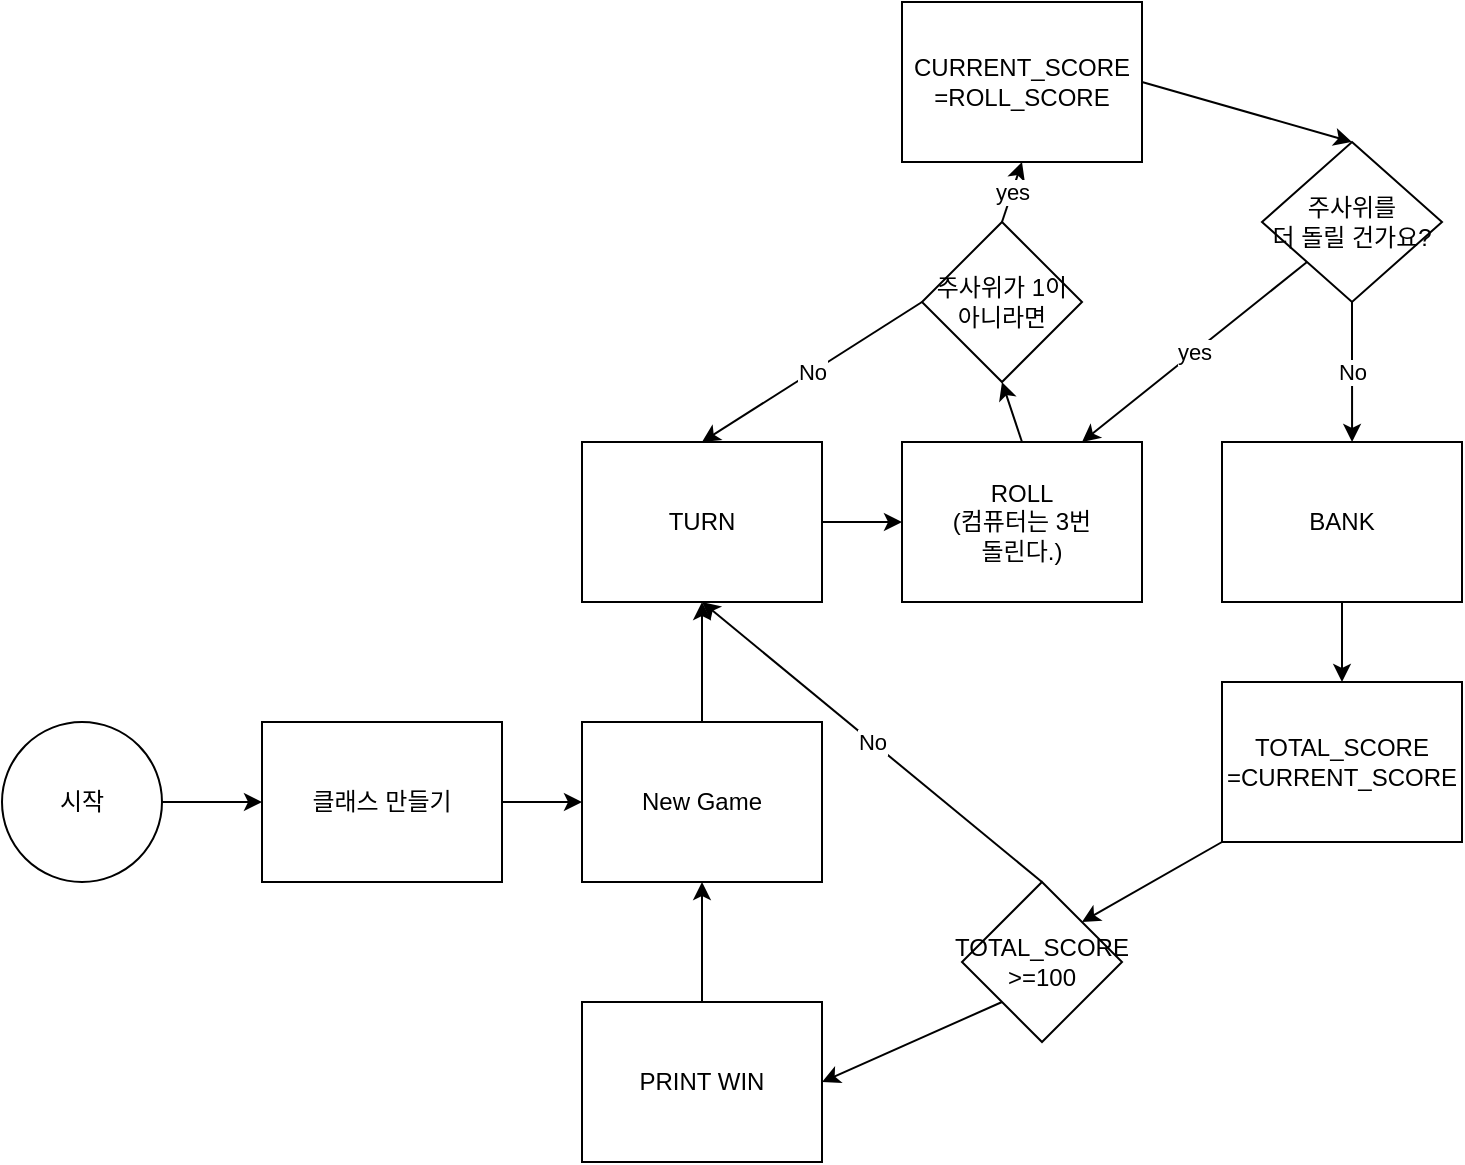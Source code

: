 <mxfile>
    <diagram id="Kb1-32yIySeL2KsvJAzZ" name="Page-1">
        <mxGraphModel dx="1300" dy="722" grid="1" gridSize="10" guides="1" tooltips="1" connect="1" arrows="1" fold="1" page="1" pageScale="1" pageWidth="850" pageHeight="1100" math="0" shadow="0">
            <root>
                <mxCell id="0"/>
                <mxCell id="1" parent="0"/>
                <mxCell id="7" style="edgeStyle=none;html=1;entryX=0;entryY=0.5;entryDx=0;entryDy=0;" edge="1" parent="1" source="2" target="3">
                    <mxGeometry relative="1" as="geometry"/>
                </mxCell>
                <mxCell id="2" value="시작" style="ellipse;whiteSpace=wrap;html=1;aspect=fixed;" vertex="1" parent="1">
                    <mxGeometry x="20" y="390" width="80" height="80" as="geometry"/>
                </mxCell>
                <mxCell id="8" style="edgeStyle=none;html=1;exitX=1;exitY=0.5;exitDx=0;exitDy=0;entryX=0;entryY=0.5;entryDx=0;entryDy=0;" edge="1" parent="1" source="3" target="4">
                    <mxGeometry relative="1" as="geometry"/>
                </mxCell>
                <mxCell id="3" value="클래스 만들기" style="rounded=0;whiteSpace=wrap;html=1;" vertex="1" parent="1">
                    <mxGeometry x="150" y="390" width="120" height="80" as="geometry"/>
                </mxCell>
                <mxCell id="9" style="edgeStyle=none;html=1;exitX=0.5;exitY=0;exitDx=0;exitDy=0;entryX=0.5;entryY=1;entryDx=0;entryDy=0;" edge="1" parent="1" source="4" target="11">
                    <mxGeometry relative="1" as="geometry"/>
                </mxCell>
                <mxCell id="4" value="New Game" style="rounded=0;whiteSpace=wrap;html=1;" vertex="1" parent="1">
                    <mxGeometry x="310" y="390" width="120" height="80" as="geometry"/>
                </mxCell>
                <mxCell id="10" style="edgeStyle=none;html=1;exitX=0.5;exitY=0;exitDx=0;exitDy=0;entryX=0.5;entryY=1;entryDx=0;entryDy=0;" edge="1" parent="1" source="5" target="14">
                    <mxGeometry relative="1" as="geometry"/>
                </mxCell>
                <mxCell id="5" value="ROLL&lt;br&gt;(컴퓨터는 3번 &lt;br&gt;돌린다.)" style="rounded=0;whiteSpace=wrap;html=1;" vertex="1" parent="1">
                    <mxGeometry x="470" y="250" width="120" height="80" as="geometry"/>
                </mxCell>
                <mxCell id="27" style="edgeStyle=none;html=1;exitX=0.5;exitY=1;exitDx=0;exitDy=0;entryX=0.5;entryY=0;entryDx=0;entryDy=0;" edge="1" parent="1" source="6" target="26">
                    <mxGeometry relative="1" as="geometry"/>
                </mxCell>
                <mxCell id="6" value="BANK" style="rounded=0;whiteSpace=wrap;html=1;" vertex="1" parent="1">
                    <mxGeometry x="630" y="250" width="120" height="80" as="geometry"/>
                </mxCell>
                <mxCell id="12" style="edgeStyle=none;html=1;exitX=1;exitY=0.5;exitDx=0;exitDy=0;entryX=0;entryY=0.5;entryDx=0;entryDy=0;" edge="1" parent="1" source="11" target="5">
                    <mxGeometry relative="1" as="geometry"/>
                </mxCell>
                <mxCell id="11" value="TURN" style="rounded=0;whiteSpace=wrap;html=1;" vertex="1" parent="1">
                    <mxGeometry x="310" y="250" width="120" height="80" as="geometry"/>
                </mxCell>
                <mxCell id="16" value="yes" style="edgeStyle=none;html=1;exitX=0.5;exitY=0;exitDx=0;exitDy=0;entryX=0.5;entryY=1;entryDx=0;entryDy=0;" edge="1" parent="1" source="14" target="15">
                    <mxGeometry relative="1" as="geometry"/>
                </mxCell>
                <mxCell id="19" value="No" style="edgeStyle=none;html=1;entryX=0.5;entryY=0;entryDx=0;entryDy=0;exitX=0;exitY=0.5;exitDx=0;exitDy=0;" edge="1" parent="1" source="14" target="11">
                    <mxGeometry relative="1" as="geometry">
                        <mxPoint x="480" y="190" as="sourcePoint"/>
                    </mxGeometry>
                </mxCell>
                <mxCell id="14" value="주사위가 1이 아니라면" style="rhombus;whiteSpace=wrap;html=1;" vertex="1" parent="1">
                    <mxGeometry x="480" y="140" width="80" height="80" as="geometry"/>
                </mxCell>
                <mxCell id="23" style="edgeStyle=none;html=1;exitX=1;exitY=0.5;exitDx=0;exitDy=0;entryX=0.5;entryY=0;entryDx=0;entryDy=0;" edge="1" parent="1" source="15" target="22">
                    <mxGeometry relative="1" as="geometry"/>
                </mxCell>
                <mxCell id="15" value="CURRENT_SCORE&lt;br&gt;=ROLL_SCORE" style="rounded=0;whiteSpace=wrap;html=1;" vertex="1" parent="1">
                    <mxGeometry x="470" y="30" width="120" height="80" as="geometry"/>
                </mxCell>
                <mxCell id="24" value="yes" style="edgeStyle=none;html=1;exitX=0;exitY=1;exitDx=0;exitDy=0;entryX=0.75;entryY=0;entryDx=0;entryDy=0;" edge="1" parent="1" source="22" target="5">
                    <mxGeometry relative="1" as="geometry"/>
                </mxCell>
                <mxCell id="25" value="No" style="edgeStyle=none;html=1;exitX=0.5;exitY=1;exitDx=0;exitDy=0;entryX=0.542;entryY=0;entryDx=0;entryDy=0;entryPerimeter=0;" edge="1" parent="1" source="22" target="6">
                    <mxGeometry relative="1" as="geometry"/>
                </mxCell>
                <mxCell id="22" value="주사위를&lt;br&gt;더 돌릴 건가요?&lt;br&gt;" style="rhombus;whiteSpace=wrap;html=1;" vertex="1" parent="1">
                    <mxGeometry x="650" y="100" width="90" height="80" as="geometry"/>
                </mxCell>
                <mxCell id="29" style="edgeStyle=none;html=1;exitX=0;exitY=1;exitDx=0;exitDy=0;entryX=1;entryY=0;entryDx=0;entryDy=0;" edge="1" parent="1" source="26" target="28">
                    <mxGeometry relative="1" as="geometry"/>
                </mxCell>
                <mxCell id="26" value="TOTAL_SCORE&lt;br&gt;=CURRENT_SCORE" style="rounded=0;whiteSpace=wrap;html=1;" vertex="1" parent="1">
                    <mxGeometry x="630" y="370" width="120" height="80" as="geometry"/>
                </mxCell>
                <mxCell id="30" value="No" style="edgeStyle=none;html=1;exitX=0.5;exitY=0;exitDx=0;exitDy=0;entryX=0.5;entryY=1;entryDx=0;entryDy=0;" edge="1" parent="1" source="28" target="11">
                    <mxGeometry relative="1" as="geometry"/>
                </mxCell>
                <mxCell id="32" style="edgeStyle=none;html=1;exitX=0;exitY=1;exitDx=0;exitDy=0;entryX=1;entryY=0.5;entryDx=0;entryDy=0;" edge="1" parent="1" source="28" target="31">
                    <mxGeometry relative="1" as="geometry"/>
                </mxCell>
                <mxCell id="28" value="TOTAL_SCORE&lt;br&gt;&amp;gt;=100" style="rhombus;whiteSpace=wrap;html=1;" vertex="1" parent="1">
                    <mxGeometry x="500" y="470" width="80" height="80" as="geometry"/>
                </mxCell>
                <mxCell id="34" style="edgeStyle=none;html=1;exitX=0.5;exitY=0;exitDx=0;exitDy=0;entryX=0.5;entryY=1;entryDx=0;entryDy=0;" edge="1" parent="1" source="31" target="4">
                    <mxGeometry relative="1" as="geometry"/>
                </mxCell>
                <mxCell id="31" value="PRINT WIN" style="rounded=0;whiteSpace=wrap;html=1;" vertex="1" parent="1">
                    <mxGeometry x="310" y="530" width="120" height="80" as="geometry"/>
                </mxCell>
            </root>
        </mxGraphModel>
    </diagram>
</mxfile>